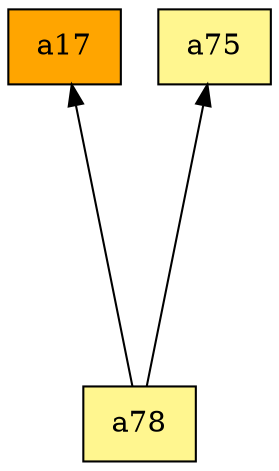 digraph G {
rankdir=BT;ranksep="2.0";
"a78" [shape=record,fillcolor=khaki1,style=filled,label="{a78}"];
"a17" [shape=record,fillcolor=orange,style=filled,label="{a17}"];
"a75" [shape=record,fillcolor=khaki1,style=filled,label="{a75}"];
"a78" -> "a75"
"a78" -> "a17"
}